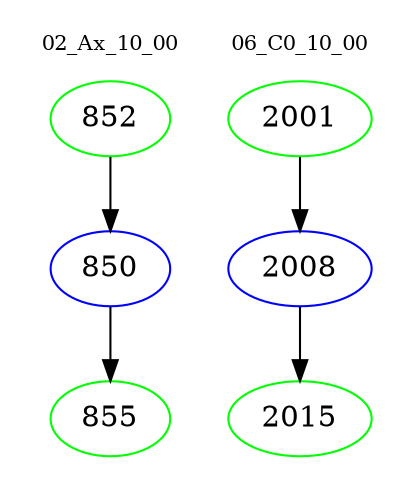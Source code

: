 digraph{
subgraph cluster_0 {
color = white
label = "02_Ax_10_00";
fontsize=10;
T0_852 [label="852", color="green"]
T0_852 -> T0_850 [color="black"]
T0_850 [label="850", color="blue"]
T0_850 -> T0_855 [color="black"]
T0_855 [label="855", color="green"]
}
subgraph cluster_1 {
color = white
label = "06_C0_10_00";
fontsize=10;
T1_2001 [label="2001", color="green"]
T1_2001 -> T1_2008 [color="black"]
T1_2008 [label="2008", color="blue"]
T1_2008 -> T1_2015 [color="black"]
T1_2015 [label="2015", color="green"]
}
}
